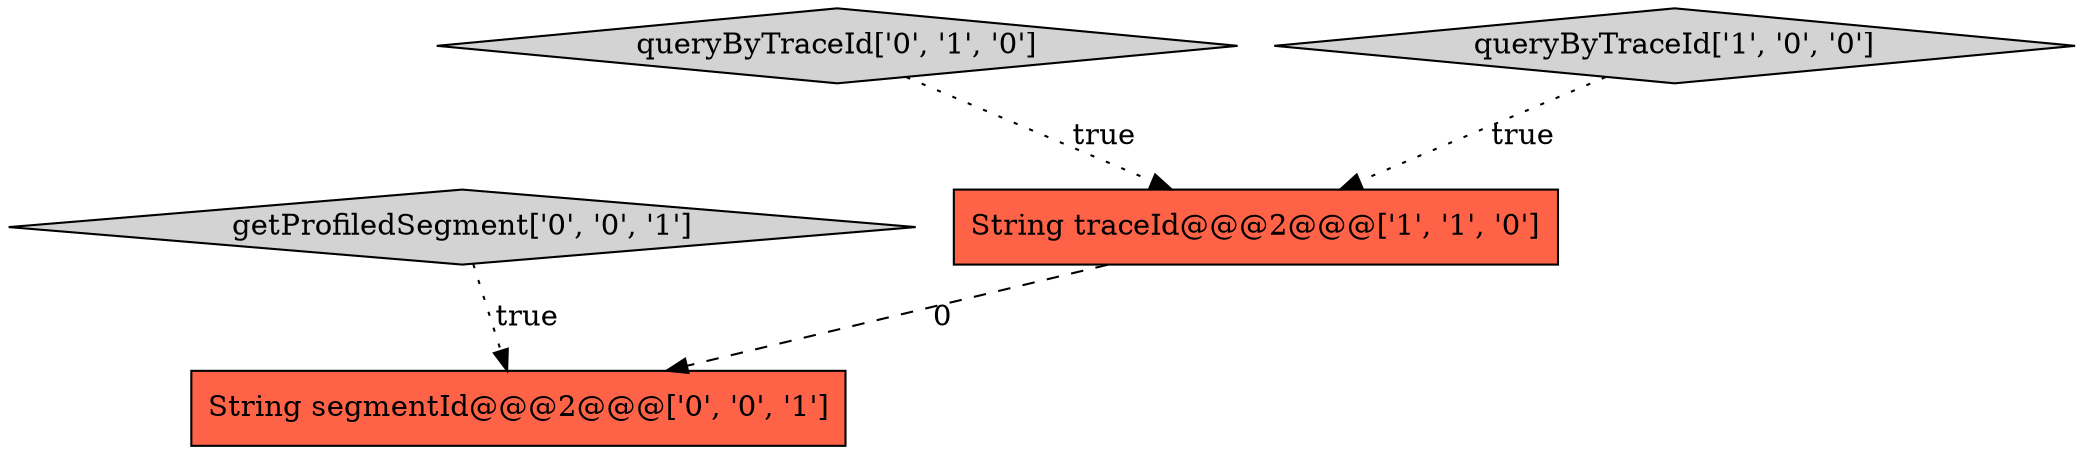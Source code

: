digraph {
1 [style = filled, label = "String traceId@@@2@@@['1', '1', '0']", fillcolor = tomato, shape = box image = "AAA0AAABBB1BBB"];
3 [style = filled, label = "String segmentId@@@2@@@['0', '0', '1']", fillcolor = tomato, shape = box image = "AAA0AAABBB3BBB"];
4 [style = filled, label = "getProfiledSegment['0', '0', '1']", fillcolor = lightgray, shape = diamond image = "AAA0AAABBB3BBB"];
2 [style = filled, label = "queryByTraceId['0', '1', '0']", fillcolor = lightgray, shape = diamond image = "AAA0AAABBB2BBB"];
0 [style = filled, label = "queryByTraceId['1', '0', '0']", fillcolor = lightgray, shape = diamond image = "AAA0AAABBB1BBB"];
1->3 [style = dashed, label="0"];
4->3 [style = dotted, label="true"];
2->1 [style = dotted, label="true"];
0->1 [style = dotted, label="true"];
}
